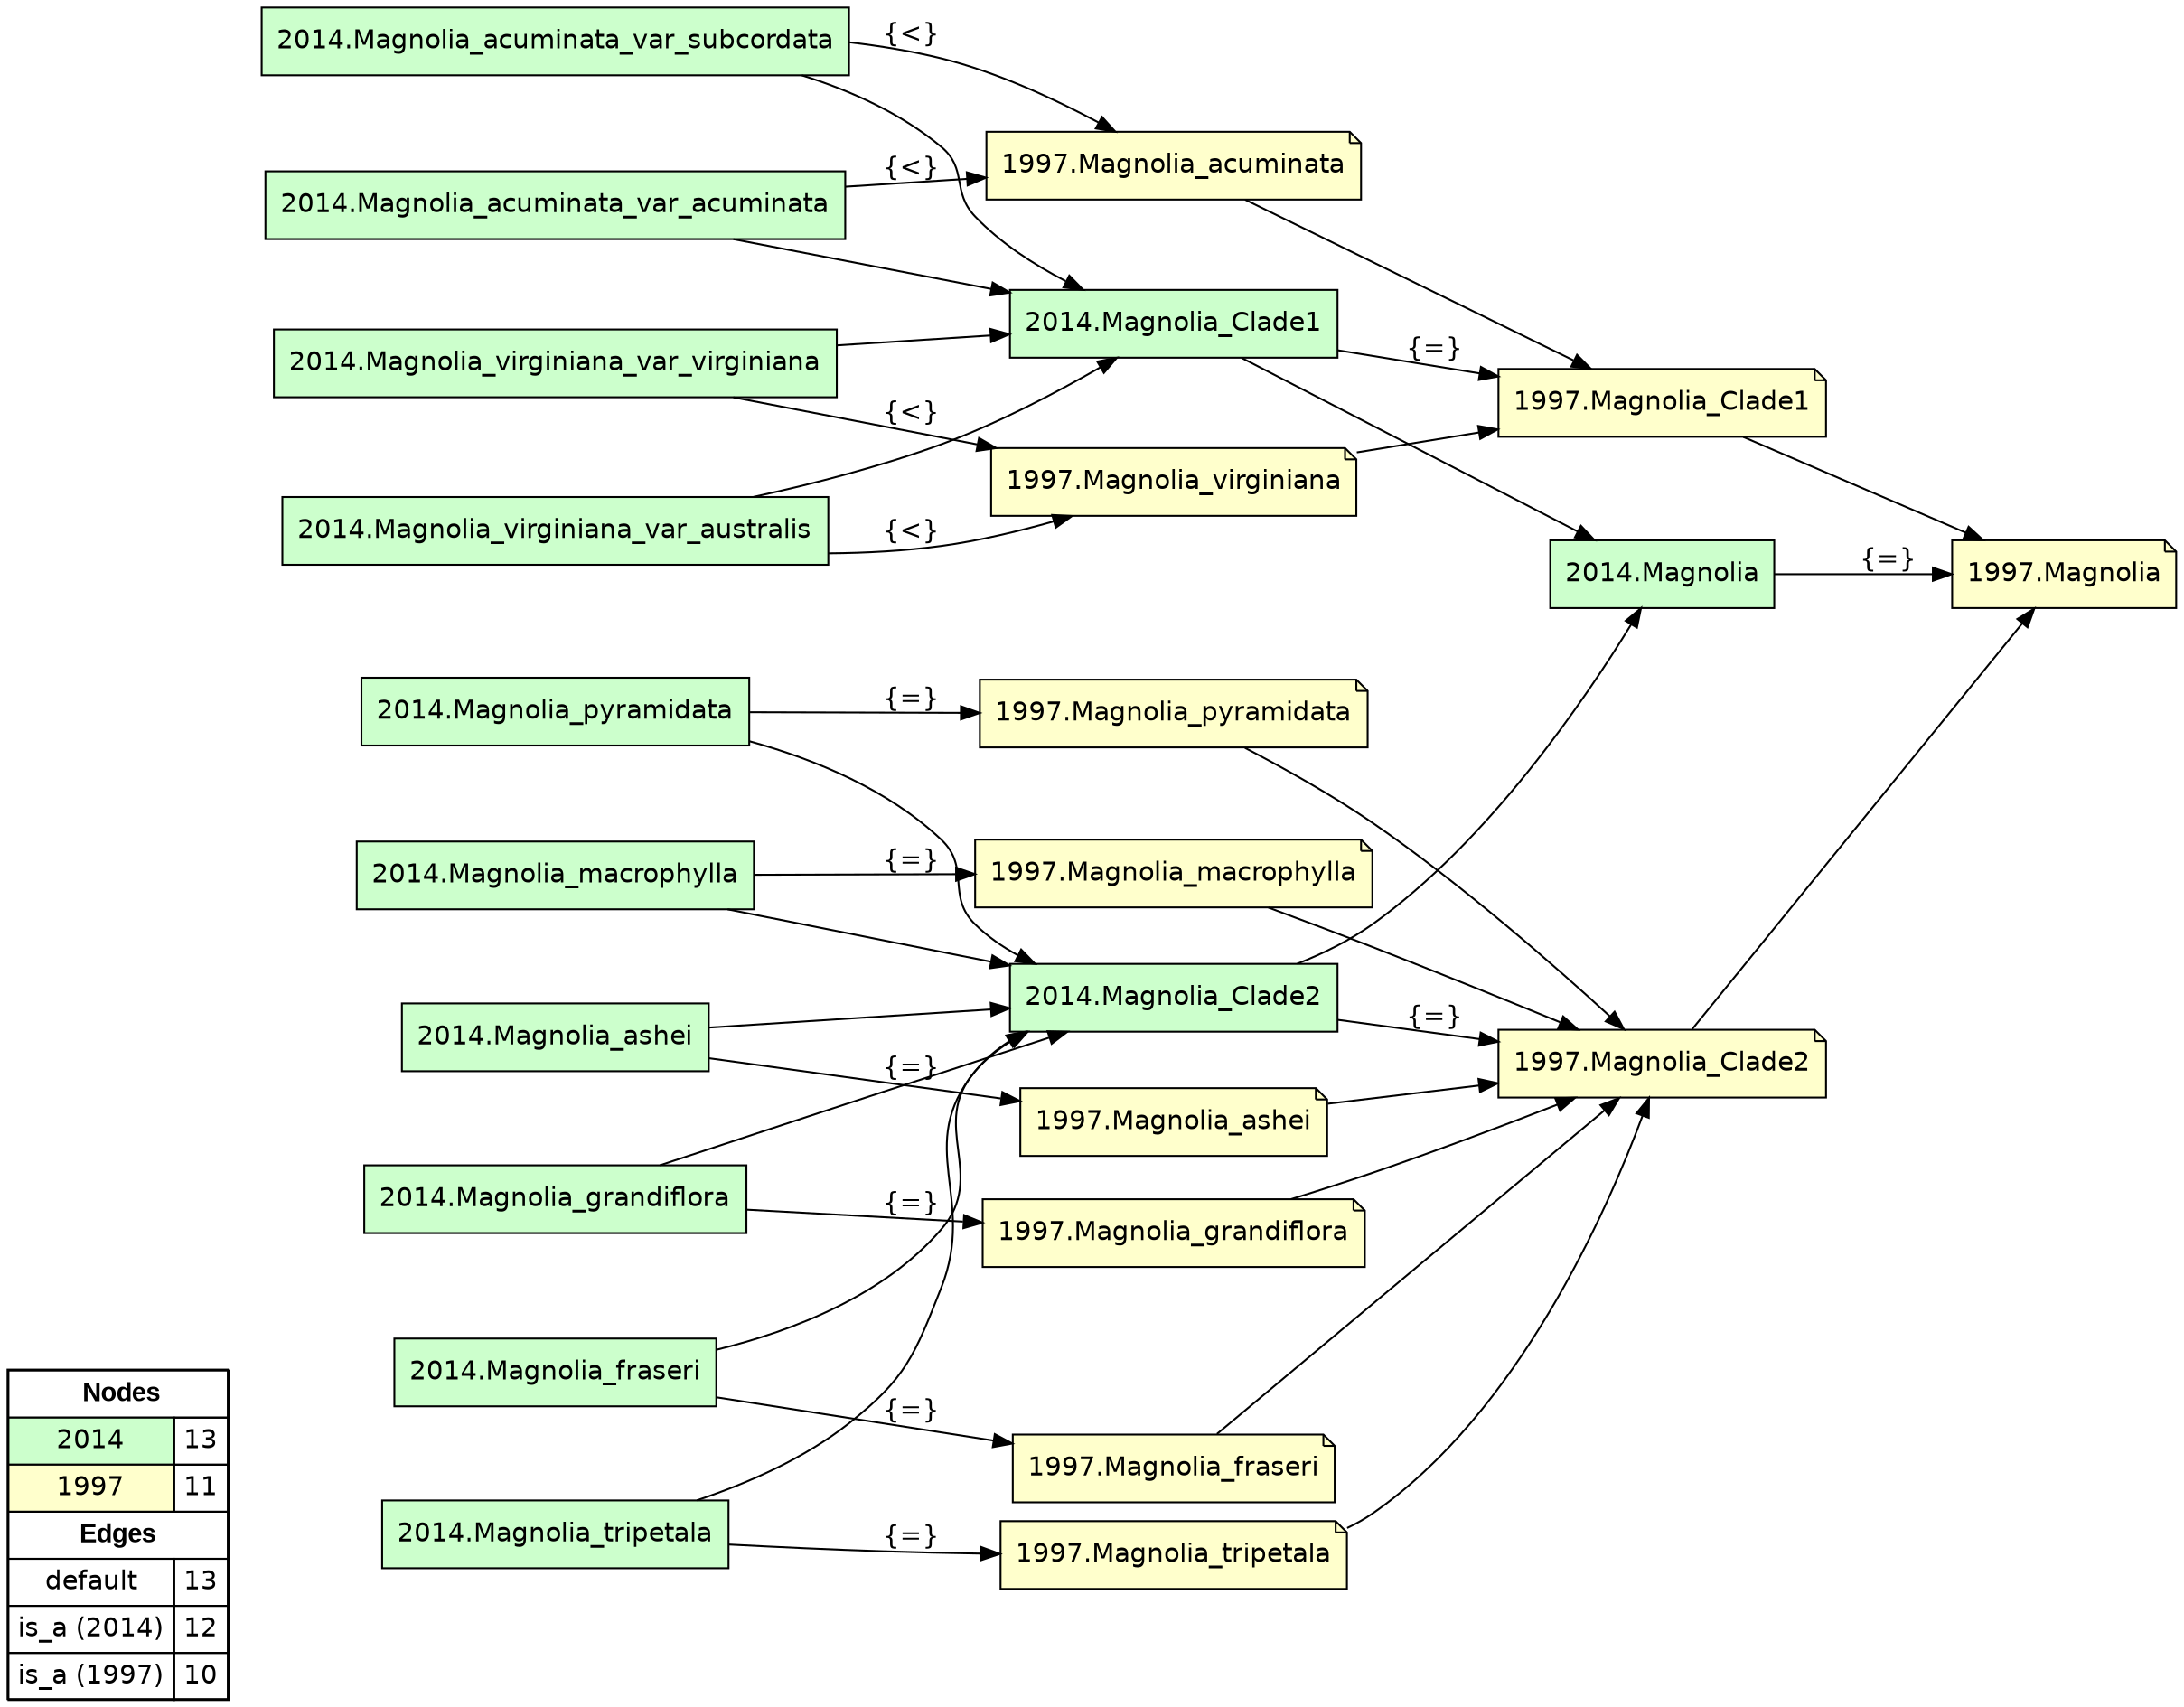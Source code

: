 digraph{
rankdir=LR
node[shape=circle style=filled fillcolor="#FFFFFF"] 
node[shape=box style=filled fillcolor="#CCFFCC" fontname="helvetica"] 
"2014.Magnolia_tripetala"
"2014.Magnolia_Clade2"
"2014.Magnolia_Clade1"
"2014.Magnolia_fraseri"
"2014.Magnolia_acuminata_var_subcordata"
"2014.Magnolia_virginiana_var_virginiana"
"2014.Magnolia_ashei"
"2014.Magnolia_pyramidata"
"2014.Magnolia_grandiflora"
"2014.Magnolia_acuminata_var_acuminata"
"2014.Magnolia"
"2014.Magnolia_macrophylla"
"2014.Magnolia_virginiana_var_australis"
node[shape=circle style=filled fillcolor="#FFFFFF"] 
node[shape=note style=filled fillcolor="#FFFFCC" fontname="helvetica"] 
"1997.Magnolia_tripetala"
"1997.Magnolia"
"1997.Magnolia_acuminata"
"1997.Magnolia_fraseri"
"1997.Magnolia_ashei"
"1997.Magnolia_macrophylla"
"1997.Magnolia_grandiflora"
"1997.Magnolia_Clade1"
"1997.Magnolia_pyramidata"
"1997.Magnolia_virginiana"
"1997.Magnolia_Clade2"
edge[style=solid color="#000000" constraint=true penwidth=1 dir=forward]
edge[style=solid color="#000000" constraint=true penwidth=1 dir=forward]
"2014.Magnolia_pyramidata" -> "1997.Magnolia_pyramidata" [label="{=}"]
"2014.Magnolia" -> "1997.Magnolia" [label="{=}"]
"2014.Magnolia_fraseri" -> "1997.Magnolia_fraseri" [label="{=}"]
"2014.Magnolia_grandiflora" -> "1997.Magnolia_grandiflora" [label="{=}"]
"2014.Magnolia_virginiana_var_australis" -> "1997.Magnolia_virginiana" [label="{<}"]
"2014.Magnolia_acuminata_var_acuminata" -> "1997.Magnolia_acuminata" [label="{<}"]
"2014.Magnolia_tripetala" -> "1997.Magnolia_tripetala" [label="{=}"]
"2014.Magnolia_Clade2" -> "1997.Magnolia_Clade2" [label="{=}"]
"2014.Magnolia_virginiana_var_virginiana" -> "1997.Magnolia_virginiana" [label="{<}"]
"2014.Magnolia_ashei" -> "1997.Magnolia_ashei" [label="{=}"]
"2014.Magnolia_Clade1" -> "1997.Magnolia_Clade1" [label="{=}"]
"2014.Magnolia_acuminata_var_subcordata" -> "1997.Magnolia_acuminata" [label="{<}"]
"2014.Magnolia_macrophylla" -> "1997.Magnolia_macrophylla" [label="{=}"]
edge[style=solid color="#000000" constraint=true penwidth=1 dir=forward]
edge[style=solid color="#000000" constraint=true penwidth=1 dir=forward]
"2014.Magnolia_acuminata_var_acuminata" -> "2014.Magnolia_Clade1"
"2014.Magnolia_fraseri" -> "2014.Magnolia_Clade2"
"2014.Magnolia_tripetala" -> "2014.Magnolia_Clade2"
"2014.Magnolia_macrophylla" -> "2014.Magnolia_Clade2"
"2014.Magnolia_acuminata_var_subcordata" -> "2014.Magnolia_Clade1"
"2014.Magnolia_virginiana_var_virginiana" -> "2014.Magnolia_Clade1"
"2014.Magnolia_grandiflora" -> "2014.Magnolia_Clade2"
"2014.Magnolia_ashei" -> "2014.Magnolia_Clade2"
"2014.Magnolia_Clade2" -> "2014.Magnolia"
"2014.Magnolia_pyramidata" -> "2014.Magnolia_Clade2"
"2014.Magnolia_virginiana_var_australis" -> "2014.Magnolia_Clade1"
"2014.Magnolia_Clade1" -> "2014.Magnolia"
edge[style=solid color="#000000" constraint=true penwidth=1 dir=forward]
edge[style=solid color="#000000" constraint=true penwidth=1 dir=forward]
"1997.Magnolia_Clade1" -> "1997.Magnolia"
"1997.Magnolia_ashei" -> "1997.Magnolia_Clade2"
"1997.Magnolia_Clade2" -> "1997.Magnolia"
"1997.Magnolia_fraseri" -> "1997.Magnolia_Clade2"
"1997.Magnolia_grandiflora" -> "1997.Magnolia_Clade2"
"1997.Magnolia_macrophylla" -> "1997.Magnolia_Clade2"
"1997.Magnolia_virginiana" -> "1997.Magnolia_Clade1"
"1997.Magnolia_tripetala" -> "1997.Magnolia_Clade2"
"1997.Magnolia_acuminata" -> "1997.Magnolia_Clade1"
"1997.Magnolia_pyramidata" -> "1997.Magnolia_Clade2"
edge[style=solid color="#000000" constraint=true penwidth=1 dir=forward]
edge[style=dashed color="#AA00FF" constraint=true penwidth=2 dir=both]
node[shape=box] 
{rank=source Legend [fillcolor= white margin=0 label=< 
 <TABLE BORDER="0" CELLBORDER="1" CELLSPACING="0" CELLPADDING="4"> 
<TR> <TD COLSPAN="2"><font face="Arial Black"> Nodes</font></TD> </TR> 
<TR> 
 <TD bgcolor="#CCFFCC" fontname="helvetica">2014</TD> 
 <TD>13</TD> 
 </TR> 
<TR> 
 <TD bgcolor="#FFFFCC" fontname="helvetica">1997</TD> 
 <TD>11</TD> 
 </TR> 
<TR> <TD COLSPAN="2"><font face = "Arial Black"> Edges </font></TD> </TR> 
<TR> 
 <TD><font color ="#000000">default</font></TD><TD>13</TD>
</TR>
<TR> 
 <TD><font color ="#000000">is_a (2014)</font></TD><TD>12</TD>
</TR>
<TR> 
 <TD><font color ="#000000">is_a (1997)</font></TD><TD>10</TD>
</TR>
</TABLE> 
 >] } 
}